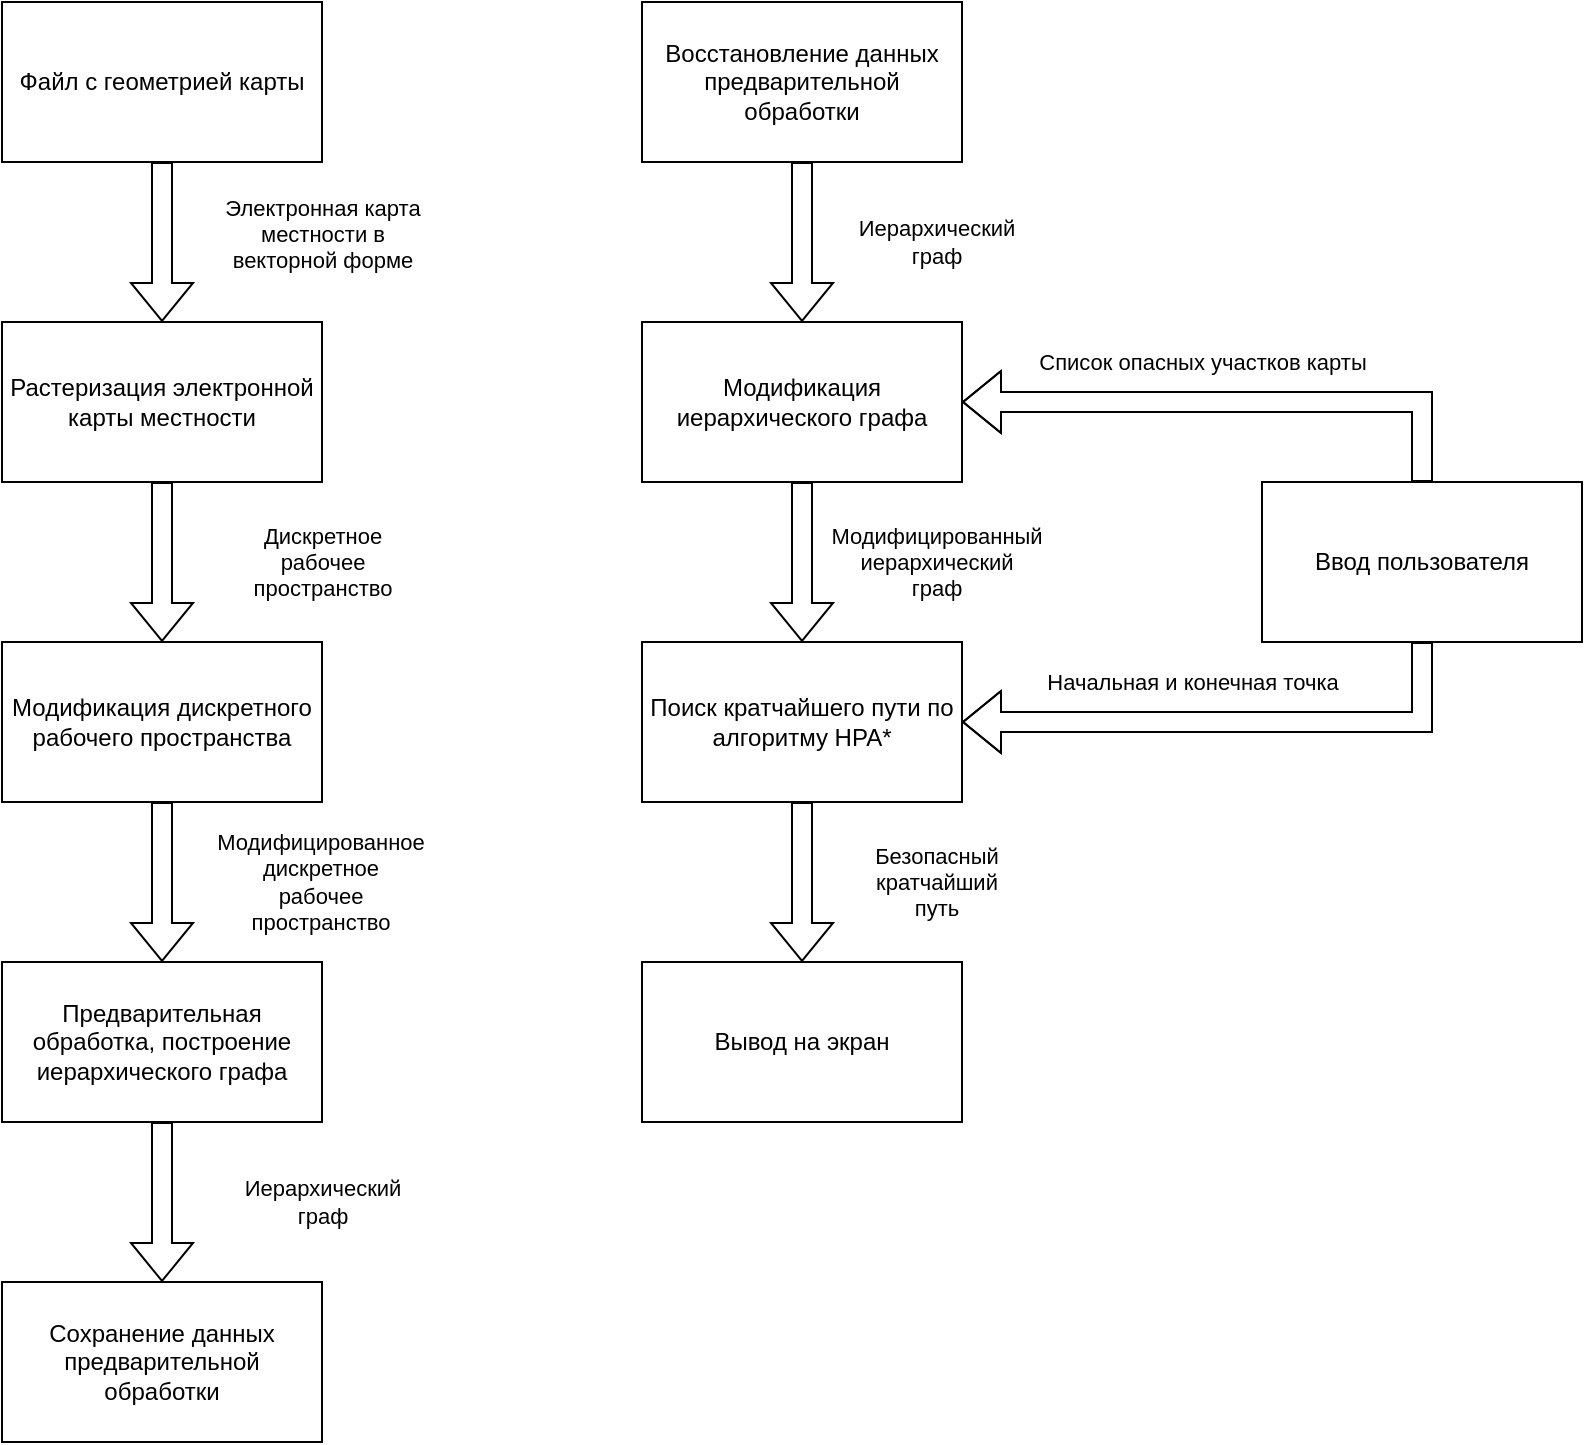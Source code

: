 <mxfile version="13.0.9" type="device"><diagram id="xKVC_V8EemEhbZdq_Vkb" name="Page-1"><mxGraphModel dx="2031" dy="1130" grid="1" gridSize="10" guides="1" tooltips="1" connect="1" arrows="1" fold="1" page="1" pageScale="1" pageWidth="827" pageHeight="1169" math="0" shadow="0"><root><mxCell id="0"/><mxCell id="1" parent="0"/><mxCell id="ley_vO4Fm5sf2QPKIw1W-16" style="edgeStyle=orthogonalEdgeStyle;shape=flexArrow;rounded=0;orthogonalLoop=1;jettySize=auto;html=1;fontSize=11;" parent="1" source="ley_vO4Fm5sf2QPKIw1W-2" target="ley_vO4Fm5sf2QPKIw1W-23" edge="1"><mxGeometry relative="1" as="geometry"><mxPoint x="440" y="560" as="targetPoint"/></mxGeometry></mxCell><mxCell id="ley_vO4Fm5sf2QPKIw1W-2" value="Модификация дискретного рабочего пространства" style="rounded=0;whiteSpace=wrap;html=1;" parent="1" vertex="1"><mxGeometry x="360" y="400" width="160" height="80" as="geometry"/></mxCell><mxCell id="ley_vO4Fm5sf2QPKIw1W-4" value="" style="edgeStyle=orthogonalEdgeStyle;rounded=0;orthogonalLoop=1;jettySize=auto;html=1;shape=flexArrow;" parent="1" source="ley_vO4Fm5sf2QPKIw1W-3" target="ley_vO4Fm5sf2QPKIw1W-2" edge="1"><mxGeometry relative="1" as="geometry"/></mxCell><mxCell id="ley_vO4Fm5sf2QPKIw1W-10" value="&lt;div style=&quot;font-size: 11px&quot;&gt;Дискретное &lt;br style=&quot;font-size: 11px&quot;&gt;&lt;/div&gt;&lt;div style=&quot;font-size: 11px&quot;&gt;рабочее &lt;br style=&quot;font-size: 11px&quot;&gt;&lt;/div&gt;&lt;div style=&quot;font-size: 11px&quot;&gt;пространство&lt;/div&gt;" style="edgeLabel;html=1;align=center;verticalAlign=middle;resizable=0;points=[];fontSize=11;" parent="ley_vO4Fm5sf2QPKIw1W-4" vertex="1" connectable="0"><mxGeometry x="-0.25" y="1" relative="1" as="geometry"><mxPoint x="79" y="10" as="offset"/></mxGeometry></mxCell><mxCell id="ley_vO4Fm5sf2QPKIw1W-3" value="Растеризация электронной карты местности" style="rounded=0;whiteSpace=wrap;html=1;" parent="1" vertex="1"><mxGeometry x="360" y="240" width="160" height="80" as="geometry"/></mxCell><mxCell id="ley_vO4Fm5sf2QPKIw1W-7" value="" style="edgeStyle=orthogonalEdgeStyle;shape=flexArrow;rounded=0;orthogonalLoop=1;jettySize=auto;html=1;" parent="1" source="ley_vO4Fm5sf2QPKIw1W-5" target="ley_vO4Fm5sf2QPKIw1W-3" edge="1"><mxGeometry relative="1" as="geometry"><mxPoint x="340" y="360" as="targetPoint"/></mxGeometry></mxCell><mxCell id="ley_vO4Fm5sf2QPKIw1W-8" value="&lt;div&gt;Электронная карта&lt;/div&gt;&lt;div&gt; местности в &lt;br&gt;&lt;/div&gt;&lt;div&gt;векторной форме&lt;/div&gt;" style="edgeLabel;html=1;align=center;verticalAlign=middle;resizable=0;points=[];" parent="ley_vO4Fm5sf2QPKIw1W-7" vertex="1" connectable="0"><mxGeometry x="0.217" relative="1" as="geometry"><mxPoint x="80" y="-13" as="offset"/></mxGeometry></mxCell><mxCell id="ley_vO4Fm5sf2QPKIw1W-5" value="Файл с геометрией карты" style="rounded=0;whiteSpace=wrap;html=1;" parent="1" vertex="1"><mxGeometry x="360" y="80" width="160" height="80" as="geometry"/></mxCell><mxCell id="ley_vO4Fm5sf2QPKIw1W-21" style="edgeStyle=orthogonalEdgeStyle;shape=flexArrow;rounded=0;orthogonalLoop=1;jettySize=auto;html=1;entryX=0.5;entryY=0;entryDx=0;entryDy=0;fontSize=11;" parent="1" source="ley_vO4Fm5sf2QPKIw1W-23" target="ley_vO4Fm5sf2QPKIw1W-20" edge="1"><mxGeometry relative="1" as="geometry"><mxPoint x="440" y="580" as="sourcePoint"/></mxGeometry></mxCell><mxCell id="ley_vO4Fm5sf2QPKIw1W-22" value="&lt;div&gt;Иерархический &lt;br&gt;&lt;/div&gt;&lt;div&gt;граф&lt;/div&gt;" style="edgeLabel;html=1;align=center;verticalAlign=middle;resizable=0;points=[];fontSize=11;" parent="ley_vO4Fm5sf2QPKIw1W-21" vertex="1" connectable="0"><mxGeometry x="-0.217" y="-3" relative="1" as="geometry"><mxPoint x="83" y="8.33" as="offset"/></mxGeometry></mxCell><mxCell id="ley_vO4Fm5sf2QPKIw1W-17" value="&lt;div style=&quot;font-size: 11px&quot;&gt;Модифицированное&lt;/div&gt;&lt;div style=&quot;font-size: 11px&quot;&gt;дискретное &lt;br style=&quot;font-size: 11px&quot;&gt;&lt;/div&gt;&lt;div style=&quot;font-size: 11px&quot;&gt;рабочее &lt;br style=&quot;font-size: 11px&quot;&gt;&lt;/div&gt;&lt;div style=&quot;font-size: 11px&quot;&gt;пространство&lt;/div&gt;" style="edgeLabel;html=1;align=center;verticalAlign=middle;resizable=0;points=[];fontSize=11;" parent="1" vertex="1" connectable="0"><mxGeometry x="440" y="510" as="geometry"><mxPoint x="79" y="10" as="offset"/></mxGeometry></mxCell><mxCell id="ley_vO4Fm5sf2QPKIw1W-20" value="&lt;div&gt;Сохранение данных предварительной обработки&lt;/div&gt;" style="rounded=0;whiteSpace=wrap;html=1;" parent="1" vertex="1"><mxGeometry x="360" y="720" width="160" height="80" as="geometry"/></mxCell><mxCell id="ley_vO4Fm5sf2QPKIw1W-23" value="Предварительная обработка, построение иерархического графа" style="rounded=0;whiteSpace=wrap;html=1;" parent="1" vertex="1"><mxGeometry x="360" y="560" width="160" height="80" as="geometry"/></mxCell><mxCell id="oFI9R72xtmlOk1BJkgoa-1" style="edgeStyle=orthogonalEdgeStyle;shape=flexArrow;rounded=0;orthogonalLoop=1;jettySize=auto;html=1;fontSize=11;entryX=1;entryY=0.5;entryDx=0;entryDy=0;exitX=0.5;exitY=0;exitDx=0;exitDy=0;" edge="1" parent="1" source="oFI9R72xtmlOk1BJkgoa-4" target="oFI9R72xtmlOk1BJkgoa-8"><mxGeometry relative="1" as="geometry"><Array as="points"><mxPoint x="1070" y="280"/></Array><mxPoint x="1310" y="280" as="targetPoint"/><mxPoint x="1140" y="280" as="sourcePoint"/></mxGeometry></mxCell><mxCell id="oFI9R72xtmlOk1BJkgoa-2" value="&lt;div&gt;Список опасных участков карты&lt;/div&gt;" style="edgeLabel;html=1;align=center;verticalAlign=middle;resizable=0;points=[];fontSize=11;" vertex="1" connectable="0" parent="oFI9R72xtmlOk1BJkgoa-1"><mxGeometry y="-10" relative="1" as="geometry"><mxPoint x="-15" y="-10" as="offset"/></mxGeometry></mxCell><mxCell id="oFI9R72xtmlOk1BJkgoa-3" style="edgeStyle=orthogonalEdgeStyle;shape=flexArrow;rounded=0;orthogonalLoop=1;jettySize=auto;html=1;fontSize=11;exitX=0.5;exitY=1;exitDx=0;exitDy=0;entryX=1;entryY=0.5;entryDx=0;entryDy=0;" edge="1" parent="1" source="oFI9R72xtmlOk1BJkgoa-4" target="oFI9R72xtmlOk1BJkgoa-10"><mxGeometry relative="1" as="geometry"><mxPoint x="1310" y="440" as="targetPoint"/></mxGeometry></mxCell><mxCell id="oFI9R72xtmlOk1BJkgoa-4" value="Ввод пользователя" style="rounded=0;whiteSpace=wrap;html=1;" vertex="1" parent="1"><mxGeometry x="990" y="320" width="160" height="80" as="geometry"/></mxCell><mxCell id="oFI9R72xtmlOk1BJkgoa-5" value="Начальная и конечная точка" style="edgeLabel;html=1;align=center;verticalAlign=middle;resizable=0;points=[];fontSize=11;" vertex="1" connectable="0" parent="1"><mxGeometry x="940" y="470" as="geometry"><mxPoint x="15" y="-50" as="offset"/></mxGeometry></mxCell><mxCell id="oFI9R72xtmlOk1BJkgoa-16" style="edgeStyle=orthogonalEdgeStyle;shape=flexArrow;rounded=0;orthogonalLoop=1;jettySize=auto;html=1;" edge="1" parent="1" source="oFI9R72xtmlOk1BJkgoa-6" target="oFI9R72xtmlOk1BJkgoa-8"><mxGeometry relative="1" as="geometry"><mxPoint x="760" y="240" as="targetPoint"/></mxGeometry></mxCell><mxCell id="oFI9R72xtmlOk1BJkgoa-17" value="&lt;div&gt;Иерархический &lt;br&gt;&lt;/div&gt;&lt;div&gt;граф&lt;/div&gt;" style="edgeLabel;html=1;align=center;verticalAlign=middle;resizable=0;points=[];" vertex="1" connectable="0" parent="oFI9R72xtmlOk1BJkgoa-16"><mxGeometry x="0.25" relative="1" as="geometry"><mxPoint x="67" y="-10" as="offset"/></mxGeometry></mxCell><mxCell id="oFI9R72xtmlOk1BJkgoa-6" value="Восстановление данных предварительной обработки" style="rounded=0;whiteSpace=wrap;html=1;" vertex="1" parent="1"><mxGeometry x="680" y="80" width="160" height="80" as="geometry"/></mxCell><mxCell id="oFI9R72xtmlOk1BJkgoa-14" style="edgeStyle=orthogonalEdgeStyle;shape=flexArrow;rounded=0;orthogonalLoop=1;jettySize=auto;html=1;entryX=0.5;entryY=0;entryDx=0;entryDy=0;" edge="1" parent="1" source="oFI9R72xtmlOk1BJkgoa-8" target="oFI9R72xtmlOk1BJkgoa-10"><mxGeometry relative="1" as="geometry"/></mxCell><mxCell id="oFI9R72xtmlOk1BJkgoa-8" value="&lt;div&gt;Модификация иерархического графа&lt;/div&gt;" style="rounded=0;whiteSpace=wrap;html=1;" vertex="1" parent="1"><mxGeometry x="680" y="240" width="160" height="80" as="geometry"/></mxCell><mxCell id="oFI9R72xtmlOk1BJkgoa-15" style="edgeStyle=orthogonalEdgeStyle;shape=flexArrow;rounded=0;orthogonalLoop=1;jettySize=auto;html=1;" edge="1" parent="1" source="oFI9R72xtmlOk1BJkgoa-10" target="oFI9R72xtmlOk1BJkgoa-11"><mxGeometry relative="1" as="geometry"/></mxCell><mxCell id="oFI9R72xtmlOk1BJkgoa-19" value="&lt;div&gt;Безопасный &lt;br&gt;&lt;/div&gt;&lt;div&gt;кратчайший &lt;br&gt;&lt;/div&gt;&lt;div&gt;путь&lt;/div&gt;" style="edgeLabel;html=1;align=center;verticalAlign=middle;resizable=0;points=[];" vertex="1" connectable="0" parent="oFI9R72xtmlOk1BJkgoa-15"><mxGeometry x="-0.204" y="-1" relative="1" as="geometry"><mxPoint x="68" y="8" as="offset"/></mxGeometry></mxCell><mxCell id="oFI9R72xtmlOk1BJkgoa-10" value="Поиск кратчайшего пути по алгоритму HPA*" style="rounded=0;whiteSpace=wrap;html=1;" vertex="1" parent="1"><mxGeometry x="680" y="400" width="160" height="80" as="geometry"/></mxCell><mxCell id="oFI9R72xtmlOk1BJkgoa-11" value="&lt;div&gt;Вывод на экран&lt;/div&gt;" style="rounded=0;whiteSpace=wrap;html=1;" vertex="1" parent="1"><mxGeometry x="680" y="560" width="160" height="80" as="geometry"/></mxCell><mxCell id="oFI9R72xtmlOk1BJkgoa-18" value="&lt;div&gt;Модифицированный&lt;/div&gt;&lt;div&gt; иерархический &lt;br&gt;&lt;/div&gt;&lt;div&gt;граф&lt;/div&gt;" style="edgeLabel;html=1;align=center;verticalAlign=middle;resizable=0;points=[];" vertex="1" connectable="0" parent="1"><mxGeometry x="760" y="370" as="geometry"><mxPoint x="67" y="-10" as="offset"/></mxGeometry></mxCell></root></mxGraphModel></diagram></mxfile>